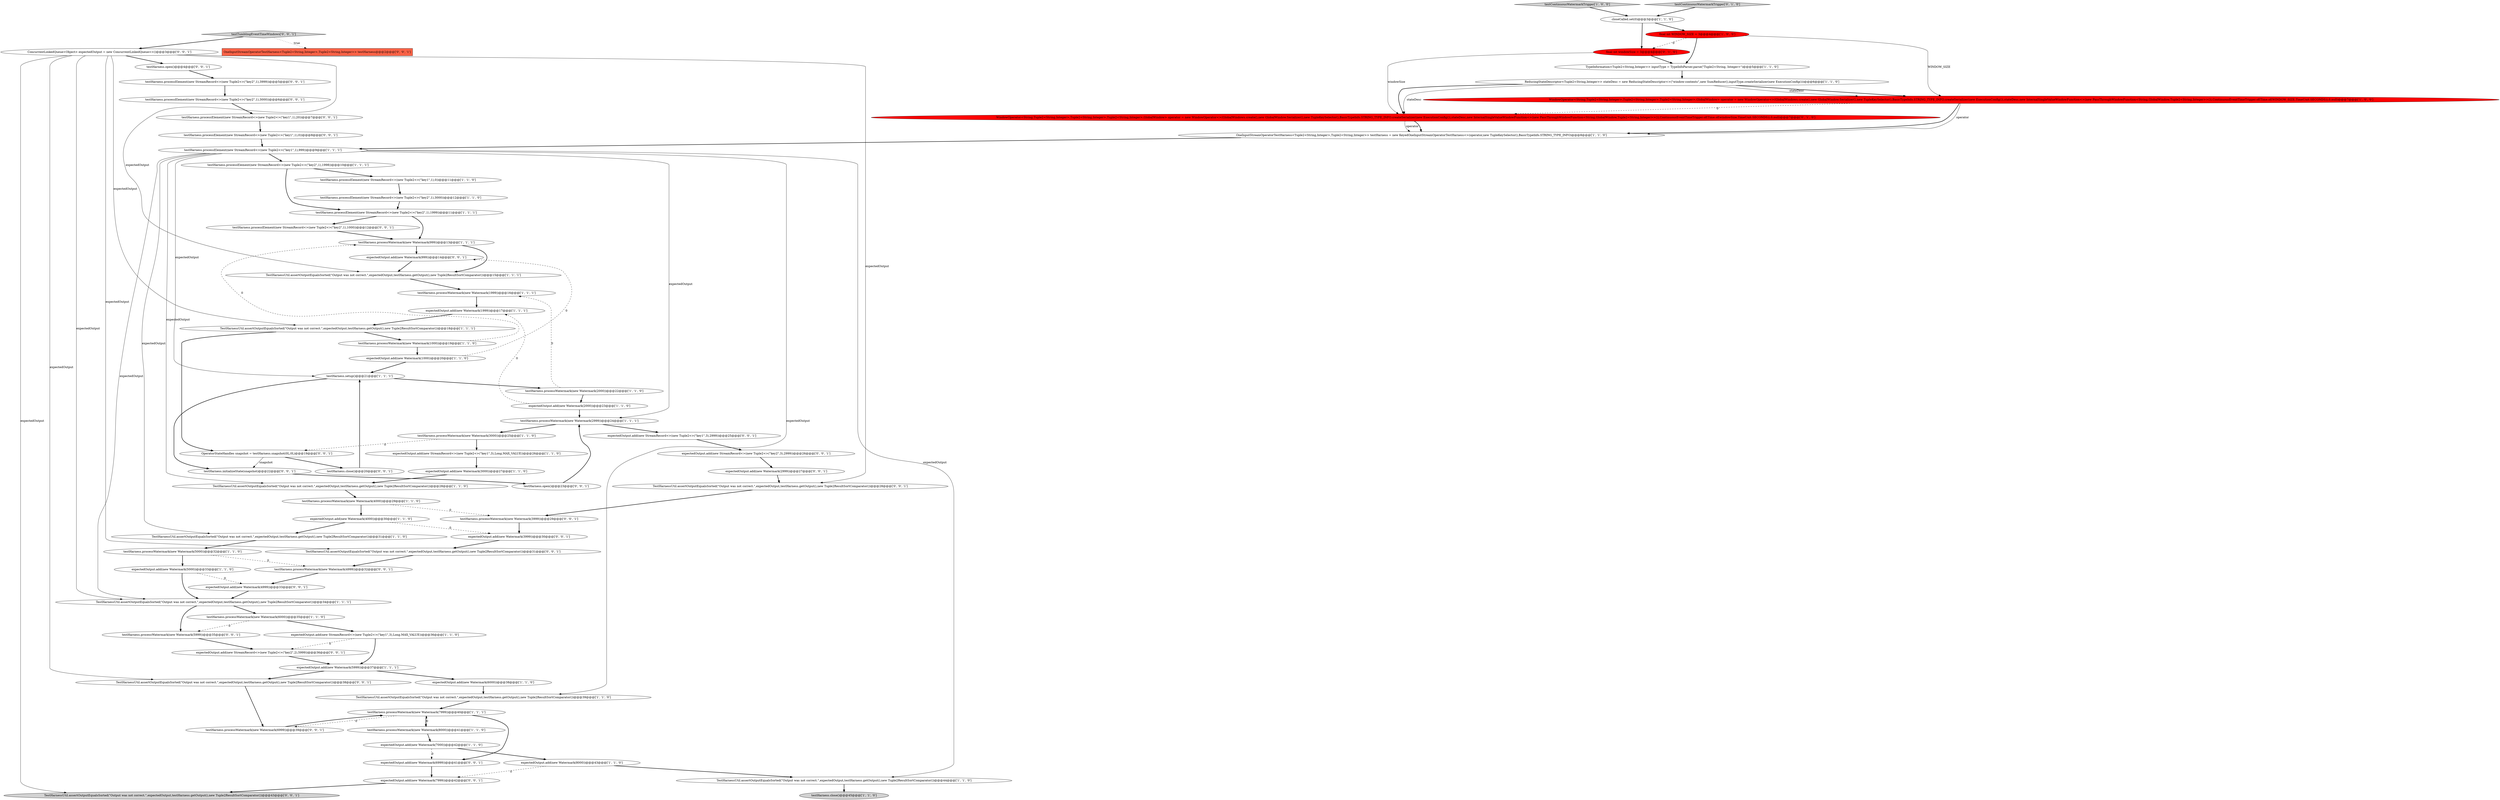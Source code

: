 digraph {
41 [style = filled, label = "testHarness.processWatermark(new Watermark(6000))@@@35@@@['1', '1', '0']", fillcolor = white, shape = ellipse image = "AAA0AAABBB1BBB"];
26 [style = filled, label = "testHarness.processWatermark(new Watermark(5000))@@@32@@@['1', '1', '0']", fillcolor = white, shape = ellipse image = "AAA0AAABBB1BBB"];
65 [style = filled, label = "expectedOutput.add(new StreamRecord<>(new Tuple2<>(\"key2\",2),5999))@@@36@@@['0', '0', '1']", fillcolor = white, shape = ellipse image = "AAA0AAABBB3BBB"];
35 [style = filled, label = "expectedOutput.add(new Watermark(5000))@@@33@@@['1', '1', '0']", fillcolor = white, shape = ellipse image = "AAA0AAABBB1BBB"];
61 [style = filled, label = "ConcurrentLinkedQueue<Object> expectedOutput = new ConcurrentLinkedQueue<>()@@@3@@@['0', '0', '1']", fillcolor = white, shape = ellipse image = "AAA0AAABBB3BBB"];
72 [style = filled, label = "testHarness.processWatermark(new Watermark(4999))@@@32@@@['0', '0', '1']", fillcolor = white, shape = ellipse image = "AAA0AAABBB3BBB"];
27 [style = filled, label = "testHarness.processWatermark(new Watermark(1000))@@@19@@@['1', '1', '0']", fillcolor = white, shape = ellipse image = "AAA0AAABBB1BBB"];
12 [style = filled, label = "testHarness.processElement(new StreamRecord<>(new Tuple2<>(\"key2\",1),1998))@@@10@@@['1', '1', '1']", fillcolor = white, shape = ellipse image = "AAA0AAABBB1BBB"];
57 [style = filled, label = "testHarness.processElement(new StreamRecord<>(new Tuple2<>(\"key2\",1),3999))@@@5@@@['0', '0', '1']", fillcolor = white, shape = ellipse image = "AAA0AAABBB3BBB"];
4 [style = filled, label = "TestHarnessUtil.assertOutputEqualsSorted(\"Output was not correct.\",expectedOutput,testHarness.getOutput(),new Tuple2ResultSortComparator())@@@39@@@['1', '1', '0']", fillcolor = white, shape = ellipse image = "AAA0AAABBB1BBB"];
70 [style = filled, label = "testHarness.processElement(new StreamRecord<>(new Tuple2<>(\"key1\",1),0))@@@8@@@['0', '0', '1']", fillcolor = white, shape = ellipse image = "AAA0AAABBB3BBB"];
15 [style = filled, label = "testHarness.processElement(new StreamRecord<>(new Tuple2<>(\"key1\",1),0))@@@11@@@['1', '1', '0']", fillcolor = white, shape = ellipse image = "AAA0AAABBB1BBB"];
38 [style = filled, label = "expectedOutput.add(new StreamRecord<>(new Tuple2<>(\"key1\",3),Long.MAX_VALUE))@@@36@@@['1', '1', '0']", fillcolor = white, shape = ellipse image = "AAA0AAABBB1BBB"];
21 [style = filled, label = "testHarness.processWatermark(new Watermark(2000))@@@22@@@['1', '1', '0']", fillcolor = white, shape = ellipse image = "AAA0AAABBB1BBB"];
33 [style = filled, label = "testHarness.processElement(new StreamRecord<>(new Tuple2<>(\"key1\",1),999))@@@9@@@['1', '1', '1']", fillcolor = white, shape = ellipse image = "AAA0AAABBB1BBB"];
50 [style = filled, label = "testTumblingEventTimeWindows['0', '0', '1']", fillcolor = lightgray, shape = diamond image = "AAA0AAABBB3BBB"];
53 [style = filled, label = "testHarness.open()@@@4@@@['0', '0', '1']", fillcolor = white, shape = ellipse image = "AAA0AAABBB3BBB"];
58 [style = filled, label = "expectedOutput.add(new Watermark(2999))@@@27@@@['0', '0', '1']", fillcolor = white, shape = ellipse image = "AAA0AAABBB3BBB"];
9 [style = filled, label = "expectedOutput.add(new Watermark(6000))@@@38@@@['1', '1', '0']", fillcolor = white, shape = ellipse image = "AAA0AAABBB1BBB"];
28 [style = filled, label = "testContinuousWatermarkTrigger['1', '0', '0']", fillcolor = lightgray, shape = diamond image = "AAA0AAABBB1BBB"];
11 [style = filled, label = "testHarness.setup()@@@21@@@['1', '1', '1']", fillcolor = white, shape = ellipse image = "AAA0AAABBB1BBB"];
30 [style = filled, label = "expectedOutput.add(new Watermark(5999))@@@37@@@['1', '1', '1']", fillcolor = white, shape = ellipse image = "AAA0AAABBB1BBB"];
63 [style = filled, label = "testHarness.processElement(new StreamRecord<>(new Tuple2<>(\"key2\",1),3000))@@@6@@@['0', '0', '1']", fillcolor = white, shape = ellipse image = "AAA0AAABBB3BBB"];
74 [style = filled, label = "testHarness.processElement(new StreamRecord<>(new Tuple2<>(\"key2\",1),1000))@@@12@@@['0', '0', '1']", fillcolor = white, shape = ellipse image = "AAA0AAABBB3BBB"];
31 [style = filled, label = "expectedOutput.add(new StreamRecord<>(new Tuple2<>(\"key1\",3),Long.MAX_VALUE))@@@26@@@['1', '1', '0']", fillcolor = white, shape = ellipse image = "AAA0AAABBB1BBB"];
8 [style = filled, label = "TestHarnessUtil.assertOutputEqualsSorted(\"Output was not correct.\",expectedOutput,testHarness.getOutput(),new Tuple2ResultSortComparator())@@@34@@@['1', '1', '1']", fillcolor = white, shape = ellipse image = "AAA0AAABBB1BBB"];
36 [style = filled, label = "testHarness.processWatermark(new Watermark(7999))@@@40@@@['1', '1', '1']", fillcolor = white, shape = ellipse image = "AAA0AAABBB1BBB"];
3 [style = filled, label = "testHarness.processWatermark(new Watermark(999))@@@13@@@['1', '1', '1']", fillcolor = white, shape = ellipse image = "AAA0AAABBB1BBB"];
5 [style = filled, label = "testHarness.close()@@@45@@@['1', '1', '0']", fillcolor = lightgray, shape = ellipse image = "AAA0AAABBB1BBB"];
59 [style = filled, label = "testHarness.processWatermark(new Watermark(6999))@@@39@@@['0', '0', '1']", fillcolor = white, shape = ellipse image = "AAA0AAABBB3BBB"];
20 [style = filled, label = "TypeInformation<Tuple2<String,Integer>> inputType = TypeInfoParser.parse(\"Tuple2<String, Integer>\")@@@5@@@['1', '1', '0']", fillcolor = white, shape = ellipse image = "AAA0AAABBB1BBB"];
60 [style = filled, label = "expectedOutput.add(new Watermark(6999))@@@41@@@['0', '0', '1']", fillcolor = white, shape = ellipse image = "AAA0AAABBB3BBB"];
76 [style = filled, label = "testHarness.processWatermark(new Watermark(3999))@@@29@@@['0', '0', '1']", fillcolor = white, shape = ellipse image = "AAA0AAABBB3BBB"];
2 [style = filled, label = "expectedOutput.add(new Watermark(8000))@@@43@@@['1', '1', '0']", fillcolor = white, shape = ellipse image = "AAA0AAABBB1BBB"];
46 [style = filled, label = "WindowOperator<String,Tuple2<String,Integer>,Tuple2<String,Integer>,Tuple2<String,Integer>,GlobalWindow> operator = new WindowOperator<>(GlobalWindows.create(),new GlobalWindow.Serializer(),new TupleKeySelector(),BasicTypeInfo.STRING_TYPE_INFO.createSerializer(new ExecutionConfig()),stateDesc,new InternalSingleValueWindowFunction<>(new PassThroughWindowFunction<String,GlobalWindow,Tuple2<String,Integer>>()),ContinuousEventTimeTrigger.of(Time.of(windowSize,TimeUnit.SECONDS)),0,null)@@@7@@@['0', '1', '0']", fillcolor = red, shape = ellipse image = "AAA1AAABBB2BBB"];
0 [style = filled, label = "expectedOutput.add(new Watermark(3000))@@@27@@@['1', '1', '0']", fillcolor = white, shape = ellipse image = "AAA0AAABBB1BBB"];
19 [style = filled, label = "testHarness.processWatermark(new Watermark(3000))@@@25@@@['1', '1', '0']", fillcolor = white, shape = ellipse image = "AAA0AAABBB1BBB"];
49 [style = filled, label = "OneInputStreamOperatorTestHarness<Tuple2<String,Integer>,Tuple2<String,Integer>> testHarness@@@2@@@['0', '0', '1']", fillcolor = tomato, shape = box image = "AAA0AAABBB3BBB"];
44 [style = filled, label = "testContinuousWatermarkTrigger['0', '1', '0']", fillcolor = lightgray, shape = diamond image = "AAA0AAABBB2BBB"];
56 [style = filled, label = "testHarness.processWatermark(new Watermark(5999))@@@35@@@['0', '0', '1']", fillcolor = white, shape = ellipse image = "AAA0AAABBB3BBB"];
23 [style = filled, label = "TestHarnessUtil.assertOutputEqualsSorted(\"Output was not correct.\",expectedOutput,testHarness.getOutput(),new Tuple2ResultSortComparator())@@@28@@@['1', '1', '0']", fillcolor = white, shape = ellipse image = "AAA0AAABBB1BBB"];
54 [style = filled, label = "OperatorStateHandles snapshot = testHarness.snapshot(0L,0L)@@@19@@@['0', '0', '1']", fillcolor = white, shape = ellipse image = "AAA0AAABBB3BBB"];
68 [style = filled, label = "testHarness.close()@@@20@@@['0', '0', '1']", fillcolor = white, shape = ellipse image = "AAA0AAABBB3BBB"];
7 [style = filled, label = "TestHarnessUtil.assertOutputEqualsSorted(\"Output was not correct.\",expectedOutput,testHarness.getOutput(),new Tuple2ResultSortComparator())@@@31@@@['1', '1', '0']", fillcolor = white, shape = ellipse image = "AAA0AAABBB1BBB"];
29 [style = filled, label = "testHarness.processWatermark(new Watermark(2999))@@@24@@@['1', '1', '1']", fillcolor = white, shape = ellipse image = "AAA0AAABBB1BBB"];
13 [style = filled, label = "TestHarnessUtil.assertOutputEqualsSorted(\"Output was not correct.\",expectedOutput,testHarness.getOutput(),new Tuple2ResultSortComparator())@@@18@@@['1', '1', '1']", fillcolor = white, shape = ellipse image = "AAA0AAABBB1BBB"];
34 [style = filled, label = "ReducingStateDescriptor<Tuple2<String,Integer>> stateDesc = new ReducingStateDescriptor<>(\"window-contents\",new SumReducer(),inputType.createSerializer(new ExecutionConfig()))@@@6@@@['1', '1', '0']", fillcolor = white, shape = ellipse image = "AAA0AAABBB1BBB"];
55 [style = filled, label = "testHarness.processElement(new StreamRecord<>(new Tuple2<>(\"key1\",1),20))@@@7@@@['0', '0', '1']", fillcolor = white, shape = ellipse image = "AAA0AAABBB3BBB"];
62 [style = filled, label = "expectedOutput.add(new StreamRecord<>(new Tuple2<>(\"key1\",3),2999))@@@25@@@['0', '0', '1']", fillcolor = white, shape = ellipse image = "AAA0AAABBB3BBB"];
17 [style = filled, label = "final int WINDOW_SIZE = 3@@@4@@@['1', '0', '0']", fillcolor = red, shape = ellipse image = "AAA1AAABBB1BBB"];
24 [style = filled, label = "testHarness.processElement(new StreamRecord<>(new Tuple2<>(\"key2\",1),3000))@@@12@@@['1', '1', '0']", fillcolor = white, shape = ellipse image = "AAA0AAABBB1BBB"];
39 [style = filled, label = "testHarness.processWatermark(new Watermark(1999))@@@16@@@['1', '1', '1']", fillcolor = white, shape = ellipse image = "AAA0AAABBB1BBB"];
47 [style = filled, label = "expectedOutput.add(new Watermark(7999))@@@42@@@['0', '0', '1']", fillcolor = white, shape = ellipse image = "AAA0AAABBB3BBB"];
14 [style = filled, label = "expectedOutput.add(new Watermark(1000))@@@20@@@['1', '1', '0']", fillcolor = white, shape = ellipse image = "AAA0AAABBB1BBB"];
51 [style = filled, label = "TestHarnessUtil.assertOutputEqualsSorted(\"Output was not correct.\",expectedOutput,testHarness.getOutput(),new Tuple2ResultSortComparator())@@@31@@@['0', '0', '1']", fillcolor = white, shape = ellipse image = "AAA0AAABBB3BBB"];
66 [style = filled, label = "expectedOutput.add(new Watermark(999))@@@14@@@['0', '0', '1']", fillcolor = white, shape = ellipse image = "AAA0AAABBB3BBB"];
64 [style = filled, label = "expectedOutput.add(new Watermark(4999))@@@33@@@['0', '0', '1']", fillcolor = white, shape = ellipse image = "AAA0AAABBB3BBB"];
73 [style = filled, label = "expectedOutput.add(new Watermark(3999))@@@30@@@['0', '0', '1']", fillcolor = white, shape = ellipse image = "AAA0AAABBB3BBB"];
6 [style = filled, label = "expectedOutput.add(new Watermark(2000))@@@23@@@['1', '1', '0']", fillcolor = white, shape = ellipse image = "AAA0AAABBB1BBB"];
16 [style = filled, label = "expectedOutput.add(new Watermark(4000))@@@30@@@['1', '1', '0']", fillcolor = white, shape = ellipse image = "AAA0AAABBB1BBB"];
40 [style = filled, label = "TestHarnessUtil.assertOutputEqualsSorted(\"Output was not correct.\",expectedOutput,testHarness.getOutput(),new Tuple2ResultSortComparator())@@@44@@@['1', '1', '0']", fillcolor = white, shape = ellipse image = "AAA0AAABBB1BBB"];
37 [style = filled, label = "expectedOutput.add(new Watermark(1999))@@@17@@@['1', '1', '1']", fillcolor = white, shape = ellipse image = "AAA0AAABBB1BBB"];
22 [style = filled, label = "WindowOperator<String,Tuple2<String,Integer>,Tuple2<String,Integer>,Tuple2<String,Integer>,GlobalWindow> operator = new WindowOperator<>(GlobalWindows.create(),new GlobalWindow.Serializer(),new TupleKeySelector(),BasicTypeInfo.STRING_TYPE_INFO.createSerializer(new ExecutionConfig()),stateDesc,new InternalSingleValueWindowFunction<>(new PassThroughWindowFunction<String,GlobalWindow,Tuple2<String,Integer>>()),ContinuousEventTimeTrigger.of(Time.of(WINDOW_SIZE,TimeUnit.SECONDS)),0,null)@@@7@@@['1', '0', '0']", fillcolor = red, shape = ellipse image = "AAA1AAABBB1BBB"];
71 [style = filled, label = "TestHarnessUtil.assertOutputEqualsSorted(\"Output was not correct.\",expectedOutput,testHarness.getOutput(),new Tuple2ResultSortComparator())@@@28@@@['0', '0', '1']", fillcolor = white, shape = ellipse image = "AAA0AAABBB3BBB"];
75 [style = filled, label = "TestHarnessUtil.assertOutputEqualsSorted(\"Output was not correct.\",expectedOutput,testHarness.getOutput(),new Tuple2ResultSortComparator())@@@43@@@['0', '0', '1']", fillcolor = lightgray, shape = ellipse image = "AAA0AAABBB3BBB"];
25 [style = filled, label = "OneInputStreamOperatorTestHarness<Tuple2<String,Integer>,Tuple2<String,Integer>> testHarness = new KeyedOneInputStreamOperatorTestHarness<>(operator,new TupleKeySelector(),BasicTypeInfo.STRING_TYPE_INFO)@@@8@@@['1', '1', '0']", fillcolor = white, shape = ellipse image = "AAA0AAABBB1BBB"];
18 [style = filled, label = "testHarness.processElement(new StreamRecord<>(new Tuple2<>(\"key2\",1),1999))@@@11@@@['1', '1', '1']", fillcolor = white, shape = ellipse image = "AAA0AAABBB1BBB"];
43 [style = filled, label = "expectedOutput.add(new Watermark(7000))@@@42@@@['1', '1', '0']", fillcolor = white, shape = ellipse image = "AAA0AAABBB1BBB"];
52 [style = filled, label = "TestHarnessUtil.assertOutputEqualsSorted(\"Output was not correct.\",expectedOutput,testHarness.getOutput(),new Tuple2ResultSortComparator())@@@38@@@['0', '0', '1']", fillcolor = white, shape = ellipse image = "AAA0AAABBB3BBB"];
10 [style = filled, label = "closeCalled.set(0)@@@3@@@['1', '1', '0']", fillcolor = white, shape = ellipse image = "AAA0AAABBB1BBB"];
67 [style = filled, label = "testHarness.open()@@@23@@@['0', '0', '1']", fillcolor = white, shape = ellipse image = "AAA0AAABBB3BBB"];
32 [style = filled, label = "TestHarnessUtil.assertOutputEqualsSorted(\"Output was not correct.\",expectedOutput,testHarness.getOutput(),new Tuple2ResultSortComparator())@@@15@@@['1', '1', '1']", fillcolor = white, shape = ellipse image = "AAA0AAABBB1BBB"];
69 [style = filled, label = "expectedOutput.add(new StreamRecord<>(new Tuple2<>(\"key2\",3),2999))@@@26@@@['0', '0', '1']", fillcolor = white, shape = ellipse image = "AAA0AAABBB3BBB"];
42 [style = filled, label = "testHarness.processWatermark(new Watermark(4000))@@@29@@@['1', '1', '0']", fillcolor = white, shape = ellipse image = "AAA0AAABBB1BBB"];
48 [style = filled, label = "testHarness.initializeState(snapshot)@@@22@@@['0', '0', '1']", fillcolor = white, shape = ellipse image = "AAA0AAABBB3BBB"];
1 [style = filled, label = "testHarness.processWatermark(new Watermark(8000))@@@41@@@['1', '1', '0']", fillcolor = white, shape = ellipse image = "AAA0AAABBB1BBB"];
45 [style = filled, label = "final int windowSize = 3@@@4@@@['0', '1', '0']", fillcolor = red, shape = ellipse image = "AAA1AAABBB2BBB"];
18->3 [style = bold, label=""];
34->46 [style = bold, label=""];
46->25 [style = solid, label="operator"];
46->25 [style = bold, label=""];
25->33 [style = bold, label=""];
33->8 [style = solid, label="expectedOutput"];
54->68 [style = bold, label=""];
30->52 [style = bold, label=""];
43->60 [style = dashed, label="0"];
45->46 [style = solid, label="windowSize"];
16->7 [style = bold, label=""];
64->8 [style = bold, label=""];
10->17 [style = bold, label=""];
2->47 [style = dashed, label="0"];
52->59 [style = bold, label=""];
6->29 [style = bold, label=""];
7->26 [style = bold, label=""];
63->55 [style = bold, label=""];
76->73 [style = bold, label=""];
38->30 [style = bold, label=""];
60->47 [style = bold, label=""];
3->66 [style = bold, label=""];
26->72 [style = dashed, label="0"];
57->63 [style = bold, label=""];
69->58 [style = bold, label=""];
26->35 [style = bold, label=""];
12->18 [style = bold, label=""];
35->8 [style = bold, label=""];
67->29 [style = bold, label=""];
33->7 [style = solid, label="expectedOutput"];
35->64 [style = dashed, label="0"];
4->36 [style = bold, label=""];
36->59 [style = dashed, label="0"];
14->11 [style = bold, label=""];
68->11 [style = bold, label=""];
33->23 [style = solid, label="expectedOutput"];
56->65 [style = bold, label=""];
17->20 [style = bold, label=""];
22->25 [style = bold, label=""];
19->54 [style = dashed, label="0"];
11->48 [style = bold, label=""];
20->34 [style = bold, label=""];
38->65 [style = dashed, label="0"];
29->62 [style = bold, label=""];
61->8 [style = solid, label="expectedOutput"];
70->33 [style = bold, label=""];
61->71 [style = solid, label="expectedOutput"];
17->45 [style = dashed, label="0"];
24->18 [style = bold, label=""];
6->37 [style = dashed, label="0"];
54->48 [style = solid, label="snapshot"];
0->23 [style = bold, label=""];
40->5 [style = bold, label=""];
10->45 [style = bold, label=""];
61->32 [style = solid, label="expectedOutput"];
74->3 [style = bold, label=""];
33->4 [style = solid, label="expectedOutput"];
41->38 [style = bold, label=""];
37->13 [style = bold, label=""];
72->64 [style = bold, label=""];
61->52 [style = solid, label="expectedOutput"];
42->76 [style = dashed, label="0"];
39->37 [style = bold, label=""];
50->49 [style = dotted, label="true"];
65->30 [style = bold, label=""];
27->3 [style = dashed, label="0"];
8->41 [style = bold, label=""];
27->14 [style = bold, label=""];
22->25 [style = solid, label="operator"];
31->0 [style = bold, label=""];
14->66 [style = dashed, label="0"];
73->51 [style = bold, label=""];
11->21 [style = bold, label=""];
13->54 [style = bold, label=""];
34->46 [style = solid, label="stateDesc"];
42->16 [style = bold, label=""];
43->2 [style = bold, label=""];
30->9 [style = bold, label=""];
45->20 [style = bold, label=""];
33->12 [style = bold, label=""];
51->72 [style = bold, label=""];
61->13 [style = solid, label="expectedOutput"];
16->73 [style = dashed, label="0"];
21->39 [style = dashed, label="0"];
23->42 [style = bold, label=""];
71->76 [style = bold, label=""];
55->70 [style = bold, label=""];
13->27 [style = bold, label=""];
29->19 [style = bold, label=""];
36->60 [style = bold, label=""];
32->39 [style = bold, label=""];
50->61 [style = bold, label=""];
17->22 [style = solid, label="WINDOW_SIZE"];
18->74 [style = bold, label=""];
62->69 [style = bold, label=""];
47->75 [style = bold, label=""];
58->71 [style = bold, label=""];
8->56 [style = bold, label=""];
61->75 [style = solid, label="expectedOutput"];
28->10 [style = bold, label=""];
21->6 [style = bold, label=""];
19->31 [style = bold, label=""];
33->11 [style = solid, label="expectedOutput"];
53->57 [style = bold, label=""];
1->43 [style = bold, label=""];
9->4 [style = bold, label=""];
12->15 [style = bold, label=""];
44->10 [style = bold, label=""];
22->46 [style = dashed, label="0"];
2->40 [style = bold, label=""];
36->1 [style = bold, label=""];
34->22 [style = bold, label=""];
61->53 [style = bold, label=""];
1->36 [style = dashed, label="0"];
61->51 [style = solid, label="expectedOutput"];
15->24 [style = bold, label=""];
48->67 [style = bold, label=""];
33->40 [style = solid, label="expectedOutput"];
59->36 [style = bold, label=""];
33->29 [style = solid, label="expectedOutput"];
41->56 [style = dashed, label="0"];
3->32 [style = bold, label=""];
66->32 [style = bold, label=""];
34->22 [style = solid, label="stateDesc"];
}
